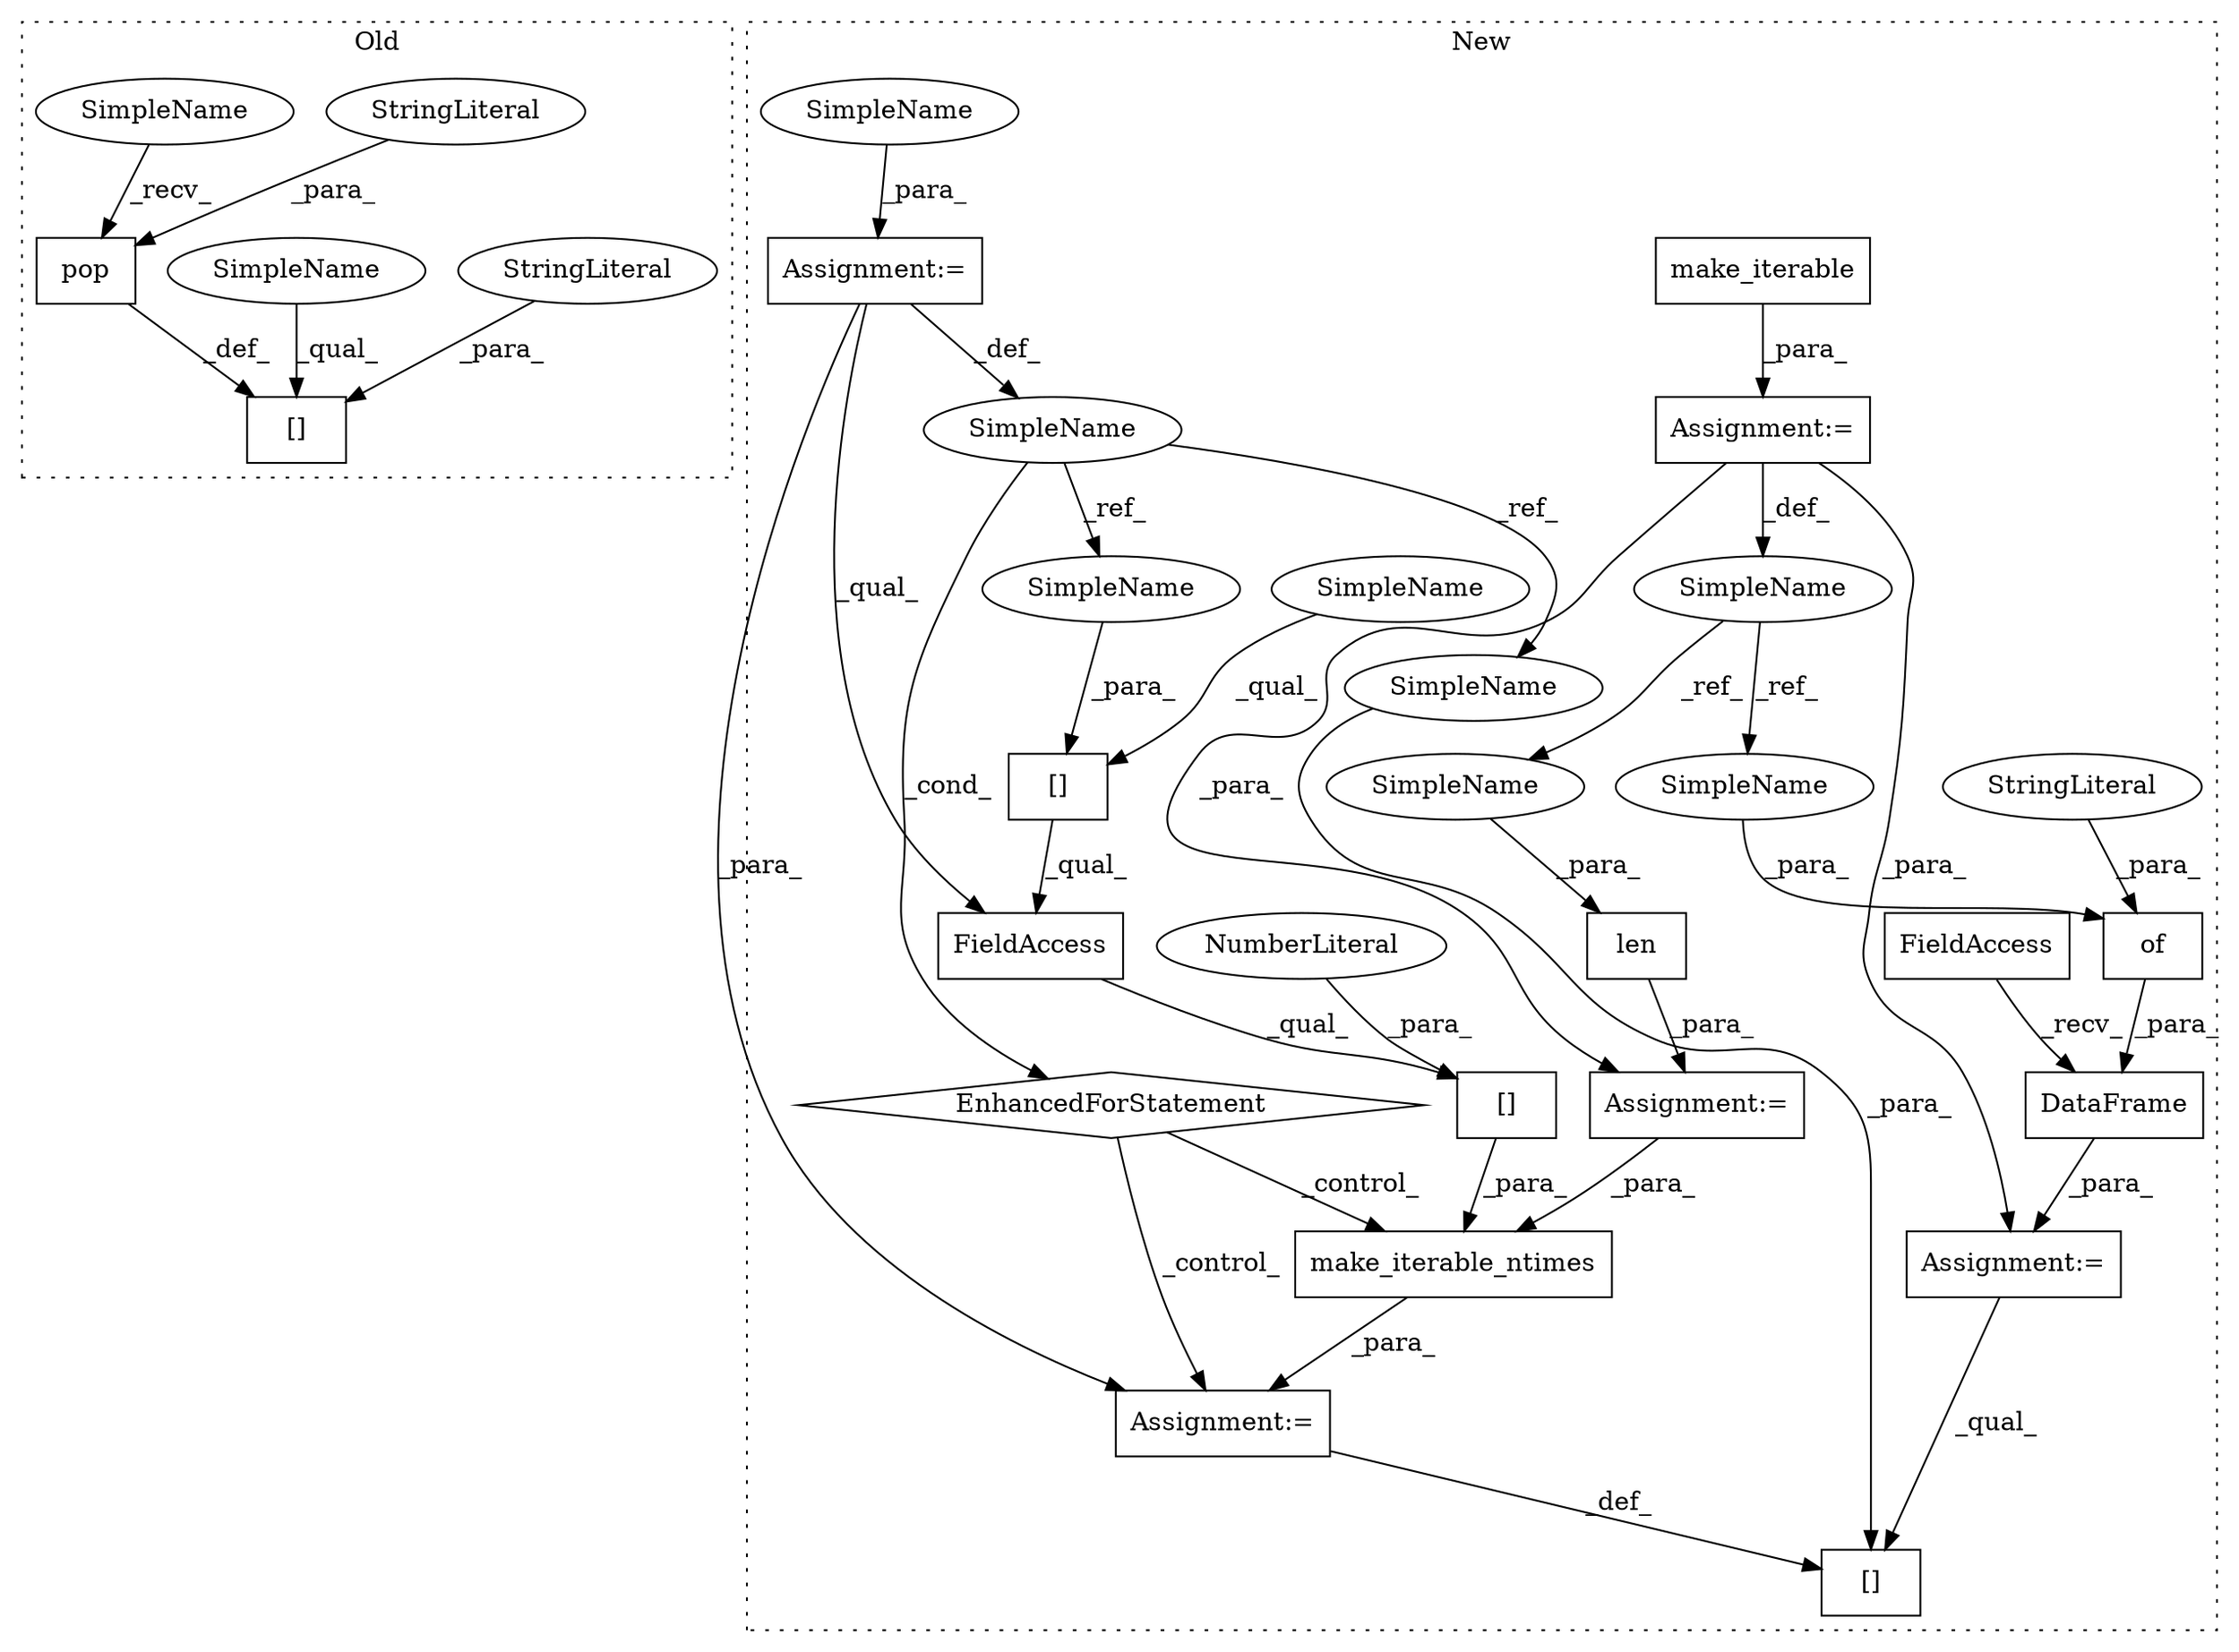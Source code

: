 digraph G {
subgraph cluster0 {
1 [label="pop" a="32" s="490,522" l="4,1" shape="box"];
5 [label="StringLiteral" a="45" s="494" l="7" shape="ellipse"];
8 [label="[]" a="2" s="972,985" l="6,1" shape="box"];
13 [label="StringLiteral" a="45" s="978" l="7" shape="ellipse"];
25 [label="SimpleName" a="42" s="972" l="5" shape="ellipse"];
26 [label="SimpleName" a="42" s="484" l="5" shape="ellipse"];
label = "Old";
style="dotted";
}
subgraph cluster1 {
2 [label="make_iterable_ntimes" a="32" s="1387,1426" l="21,1" shape="box"];
3 [label="SimpleName" a="42" s="1355" l="2" shape="ellipse"];
4 [label="Assignment:=" a="7" s="1386" l="1" shape="box"];
6 [label="Assignment:=" a="7" s="1137" l="1" shape="box"];
7 [label="[]" a="2" s="1408,1423" l="14,1" shape="box"];
9 [label="NumberLiteral" a="34" s="1422" l="1" shape="ellipse"];
10 [label="EnhancedForStatement" a="70" s="1298,1364" l="53,2" shape="diamond"];
11 [label="DataFrame" a="32" s="1220,1273" l="10,1" shape="box"];
12 [label="[]" a="2" s="1374,1385" l="9,1" shape="box"];
14 [label="len" a="32" s="1282,1291" l="4,1" shape="box"];
15 [label="[]" a="2" s="1408,1415" l="5,1" shape="box"];
16 [label="SimpleName" a="42" s="1132" l="5" shape="ellipse"];
17 [label="of" a="32" s="1234,1272" l="3,1" shape="box"];
18 [label="StringLiteral" a="45" s="1237" l="7" shape="ellipse"];
19 [label="make_iterable" a="32" s="1138,1157" l="14,1" shape="box"];
20 [label="FieldAccess" a="22" s="1408" l="13" shape="box"];
21 [label="FieldAccess" a="22" s="1213" l="6" shape="box"];
22 [label="Assignment:=" a="7" s="1281" l="1" shape="box"];
23 [label="Assignment:=" a="7" s="1212" l="1" shape="box"];
24 [label="Assignment:=" a="7" s="1298,1364" l="53,2" shape="box"];
27 [label="SimpleName" a="42" s="1408" l="4" shape="ellipse"];
28 [label="SimpleName" a="42" s="1360" l="4" shape="ellipse"];
29 [label="SimpleName" a="42" s="1245" l="5" shape="ellipse"];
30 [label="SimpleName" a="42" s="1286" l="5" shape="ellipse"];
31 [label="SimpleName" a="42" s="1383" l="2" shape="ellipse"];
32 [label="SimpleName" a="42" s="1413" l="2" shape="ellipse"];
label = "New";
style="dotted";
}
1 -> 8 [label="_def_"];
2 -> 4 [label="_para_"];
3 -> 10 [label="_cond_"];
3 -> 32 [label="_ref_"];
3 -> 31 [label="_ref_"];
4 -> 12 [label="_def_"];
5 -> 1 [label="_para_"];
6 -> 22 [label="_para_"];
6 -> 23 [label="_para_"];
6 -> 16 [label="_def_"];
7 -> 2 [label="_para_"];
9 -> 7 [label="_para_"];
10 -> 4 [label="_control_"];
10 -> 2 [label="_control_"];
11 -> 23 [label="_para_"];
13 -> 8 [label="_para_"];
14 -> 22 [label="_para_"];
15 -> 20 [label="_qual_"];
16 -> 29 [label="_ref_"];
16 -> 30 [label="_ref_"];
17 -> 11 [label="_para_"];
18 -> 17 [label="_para_"];
19 -> 6 [label="_para_"];
20 -> 7 [label="_qual_"];
21 -> 11 [label="_recv_"];
22 -> 2 [label="_para_"];
23 -> 12 [label="_qual_"];
24 -> 4 [label="_para_"];
24 -> 3 [label="_def_"];
24 -> 20 [label="_qual_"];
25 -> 8 [label="_qual_"];
26 -> 1 [label="_recv_"];
27 -> 15 [label="_qual_"];
28 -> 24 [label="_para_"];
29 -> 17 [label="_para_"];
30 -> 14 [label="_para_"];
31 -> 12 [label="_para_"];
32 -> 15 [label="_para_"];
}